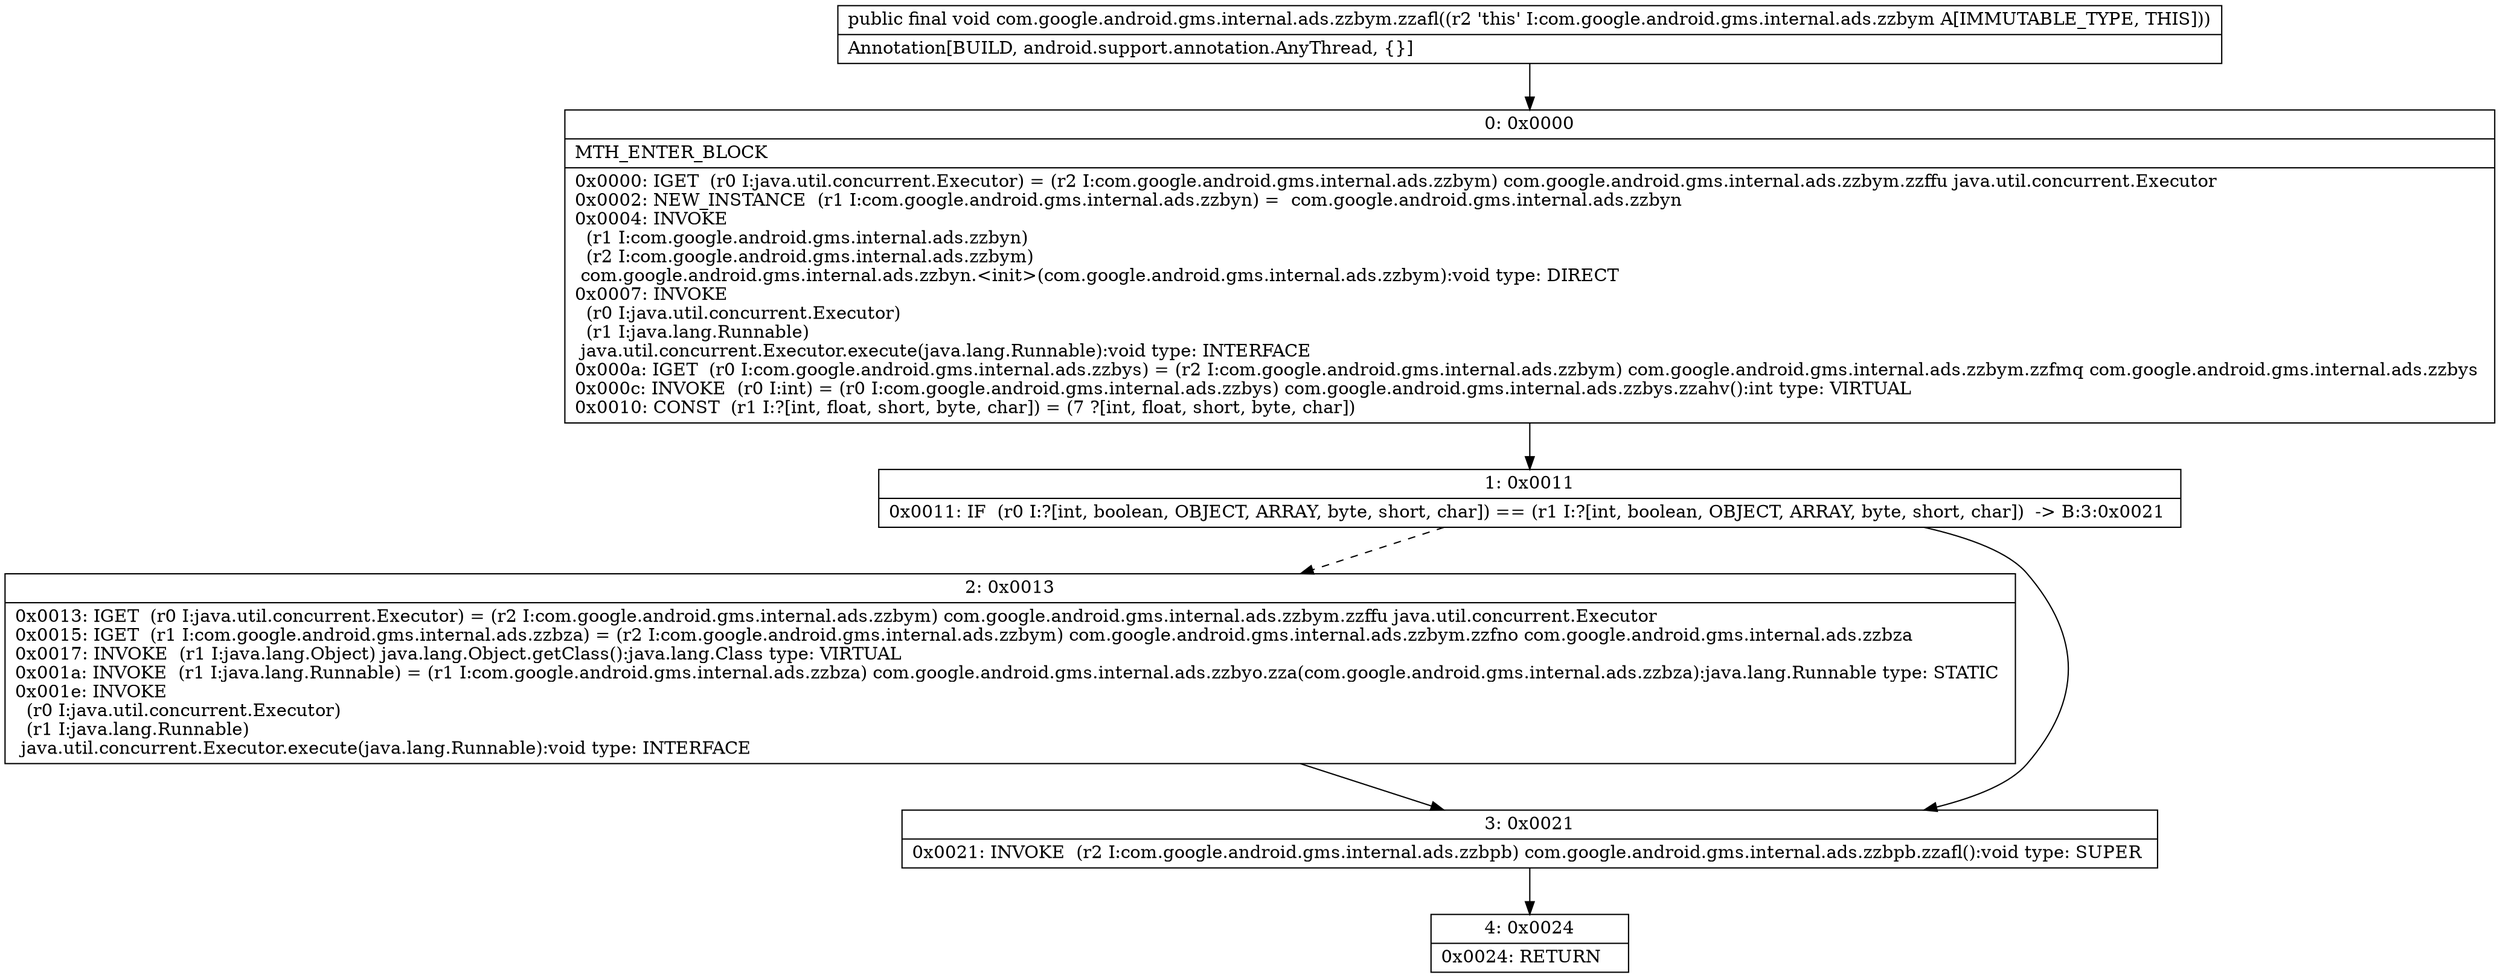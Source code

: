 digraph "CFG forcom.google.android.gms.internal.ads.zzbym.zzafl()V" {
Node_0 [shape=record,label="{0\:\ 0x0000|MTH_ENTER_BLOCK\l|0x0000: IGET  (r0 I:java.util.concurrent.Executor) = (r2 I:com.google.android.gms.internal.ads.zzbym) com.google.android.gms.internal.ads.zzbym.zzffu java.util.concurrent.Executor \l0x0002: NEW_INSTANCE  (r1 I:com.google.android.gms.internal.ads.zzbyn) =  com.google.android.gms.internal.ads.zzbyn \l0x0004: INVOKE  \l  (r1 I:com.google.android.gms.internal.ads.zzbyn)\l  (r2 I:com.google.android.gms.internal.ads.zzbym)\l com.google.android.gms.internal.ads.zzbyn.\<init\>(com.google.android.gms.internal.ads.zzbym):void type: DIRECT \l0x0007: INVOKE  \l  (r0 I:java.util.concurrent.Executor)\l  (r1 I:java.lang.Runnable)\l java.util.concurrent.Executor.execute(java.lang.Runnable):void type: INTERFACE \l0x000a: IGET  (r0 I:com.google.android.gms.internal.ads.zzbys) = (r2 I:com.google.android.gms.internal.ads.zzbym) com.google.android.gms.internal.ads.zzbym.zzfmq com.google.android.gms.internal.ads.zzbys \l0x000c: INVOKE  (r0 I:int) = (r0 I:com.google.android.gms.internal.ads.zzbys) com.google.android.gms.internal.ads.zzbys.zzahv():int type: VIRTUAL \l0x0010: CONST  (r1 I:?[int, float, short, byte, char]) = (7 ?[int, float, short, byte, char]) \l}"];
Node_1 [shape=record,label="{1\:\ 0x0011|0x0011: IF  (r0 I:?[int, boolean, OBJECT, ARRAY, byte, short, char]) == (r1 I:?[int, boolean, OBJECT, ARRAY, byte, short, char])  \-\> B:3:0x0021 \l}"];
Node_2 [shape=record,label="{2\:\ 0x0013|0x0013: IGET  (r0 I:java.util.concurrent.Executor) = (r2 I:com.google.android.gms.internal.ads.zzbym) com.google.android.gms.internal.ads.zzbym.zzffu java.util.concurrent.Executor \l0x0015: IGET  (r1 I:com.google.android.gms.internal.ads.zzbza) = (r2 I:com.google.android.gms.internal.ads.zzbym) com.google.android.gms.internal.ads.zzbym.zzfno com.google.android.gms.internal.ads.zzbza \l0x0017: INVOKE  (r1 I:java.lang.Object) java.lang.Object.getClass():java.lang.Class type: VIRTUAL \l0x001a: INVOKE  (r1 I:java.lang.Runnable) = (r1 I:com.google.android.gms.internal.ads.zzbza) com.google.android.gms.internal.ads.zzbyo.zza(com.google.android.gms.internal.ads.zzbza):java.lang.Runnable type: STATIC \l0x001e: INVOKE  \l  (r0 I:java.util.concurrent.Executor)\l  (r1 I:java.lang.Runnable)\l java.util.concurrent.Executor.execute(java.lang.Runnable):void type: INTERFACE \l}"];
Node_3 [shape=record,label="{3\:\ 0x0021|0x0021: INVOKE  (r2 I:com.google.android.gms.internal.ads.zzbpb) com.google.android.gms.internal.ads.zzbpb.zzafl():void type: SUPER \l}"];
Node_4 [shape=record,label="{4\:\ 0x0024|0x0024: RETURN   \l}"];
MethodNode[shape=record,label="{public final void com.google.android.gms.internal.ads.zzbym.zzafl((r2 'this' I:com.google.android.gms.internal.ads.zzbym A[IMMUTABLE_TYPE, THIS]))  | Annotation[BUILD, android.support.annotation.AnyThread, \{\}]\l}"];
MethodNode -> Node_0;
Node_0 -> Node_1;
Node_1 -> Node_2[style=dashed];
Node_1 -> Node_3;
Node_2 -> Node_3;
Node_3 -> Node_4;
}

